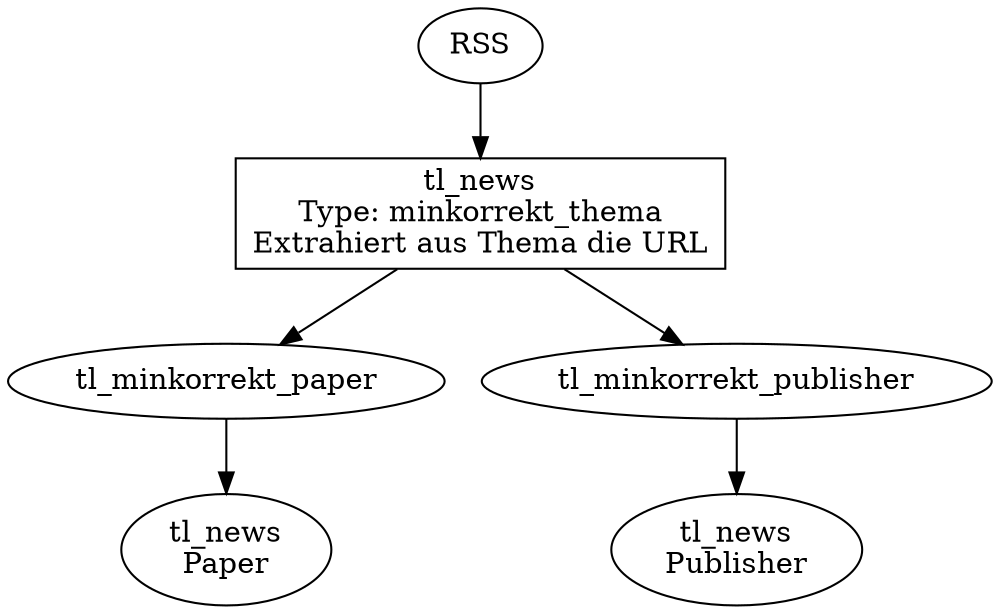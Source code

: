 digraph G {
    fontname = "Helvetica,Arial,sans-serif"


    subgraph system {


    Aggregator [
    label = "tl_news\nType: minkorrekt_thema\nExtrahiert aus Thema die URL",
    fillcolor = "#d9e7ee",
    shape = box
    ]


    tl_news_paper [
    label = "tl_news\nPaper",
    fillcolor = "#d9e7ee",
    shape = ellipse
    ]

    tl_news_publisher [
    label = "tl_news\nPublisher",
    fillcolor = "#d9e7ee",
    shape = ellipse
    ]

    RSS -> Aggregator
    Aggregator -> tl_minkorrekt_paper
    Aggregator -> tl_minkorrekt_publisher


    tl_minkorrekt_paper -> tl_news_paper
    tl_minkorrekt_publisher -> tl_news_publisher

    }

}